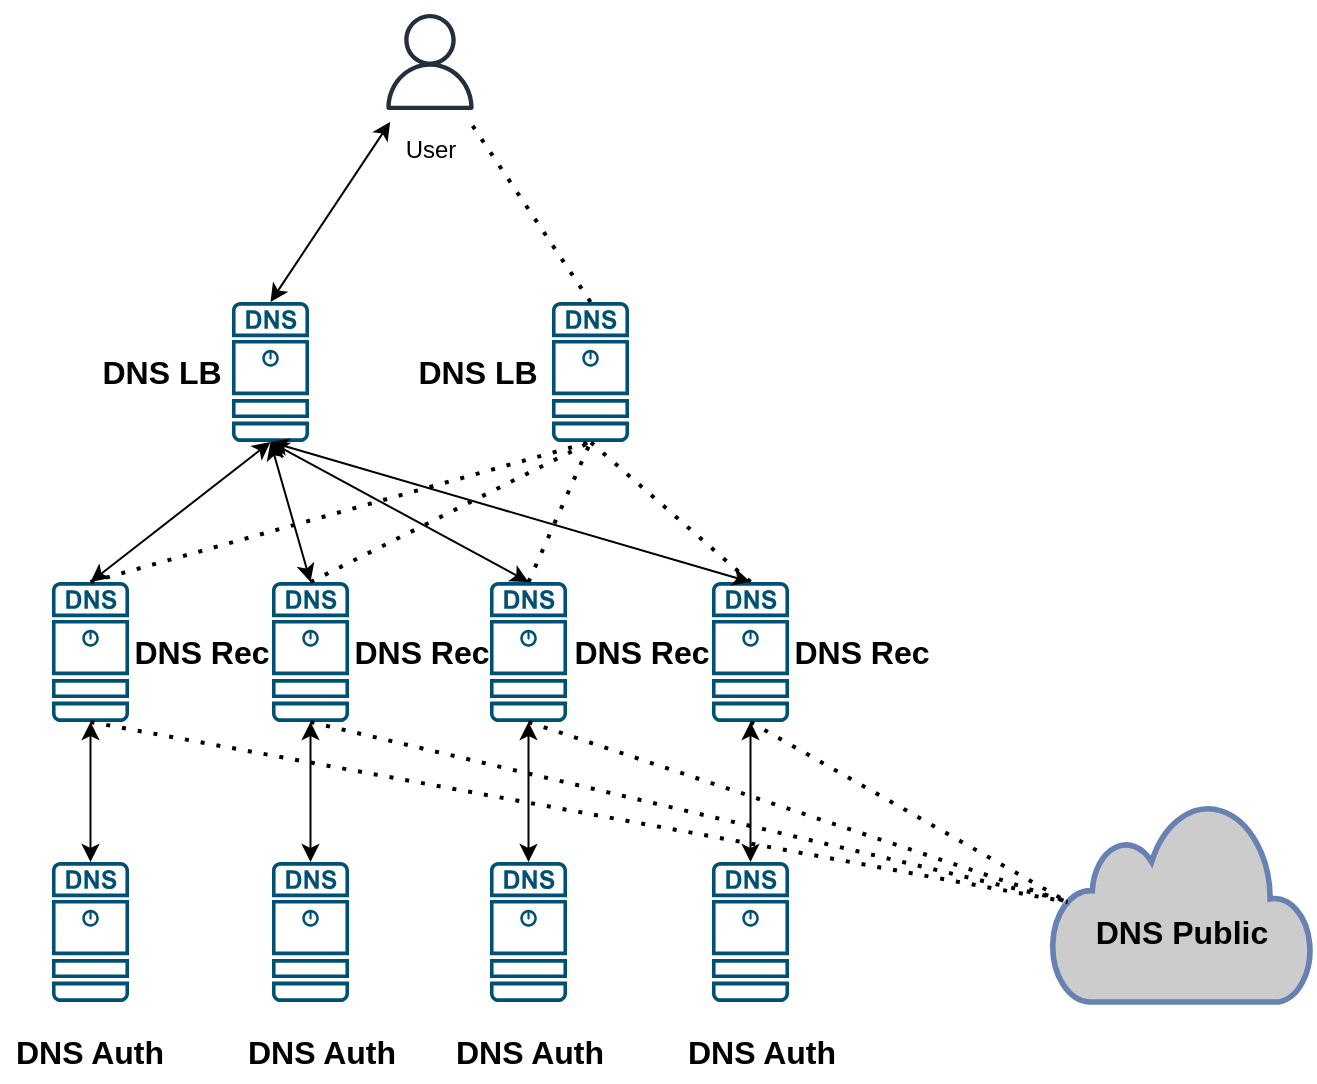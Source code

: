 <mxfile version="17.4.5" type="github">
  <diagram id="KG-ncFVcIKM-Q5nx2nMh" name="Page-1">
    <mxGraphModel dx="1422" dy="762" grid="1" gridSize="1000" guides="1" tooltips="1" connect="1" arrows="1" fold="1" page="1" pageScale="1" pageWidth="827" pageHeight="1169" background="#FFFFFF" math="0" shadow="0">
      <root>
        <mxCell id="0" />
        <mxCell id="1" parent="0" />
        <mxCell id="CbXlfN69gDpd6lxvSUWy-2" value="" style="html=1;outlineConnect=0;fillColor=#CCCCCC;strokeColor=#6881B3;gradientColor=none;gradientDirection=north;strokeWidth=2;shape=mxgraph.networks.cloud;fontColor=#ffffff;" vertex="1" parent="1">
          <mxGeometry x="630" y="430" width="130" height="100" as="geometry" />
        </mxCell>
        <mxCell id="CbXlfN69gDpd6lxvSUWy-3" value="User" style="sketch=0;outlineConnect=0;fontColor=default;gradientColor=none;strokeColor=#232F3E;fillColor=#ffffff;dashed=0;verticalLabelPosition=bottom;verticalAlign=top;align=center;fontSize=12;fontStyle=0;aspect=fixed;shape=mxgraph.aws4.resourceIcon;resIcon=mxgraph.aws4.user;labelBackgroundColor=#FFFFFF;html=1;" vertex="1" parent="1">
          <mxGeometry x="289" y="30" width="60" height="60" as="geometry" />
        </mxCell>
        <mxCell id="CbXlfN69gDpd6lxvSUWy-12" value="" style="sketch=0;points=[[0.015,0.015,0],[0.985,0.015,0],[0.985,0.985,0],[0.015,0.985,0],[0.25,0,0],[0.5,0,0],[0.75,0,0],[1,0.25,0],[1,0.5,0],[1,0.75,0],[0.75,1,0],[0.5,1,0],[0.25,1,0],[0,0.75,0],[0,0.5,0],[0,0.25,0]];verticalLabelPosition=bottom;html=1;verticalAlign=top;aspect=fixed;align=center;pointerEvents=1;shape=mxgraph.cisco19.dns_server;fillColor=#005073;strokeColor=none;labelBackgroundColor=none;fontSize=16;fontColor=default;" vertex="1" parent="1">
          <mxGeometry x="220" y="180" width="38.5" height="70" as="geometry" />
        </mxCell>
        <mxCell id="CbXlfN69gDpd6lxvSUWy-18" value="" style="sketch=0;points=[[0.015,0.015,0],[0.985,0.015,0],[0.985,0.985,0],[0.015,0.985,0],[0.25,0,0],[0.5,0,0],[0.75,0,0],[1,0.25,0],[1,0.5,0],[1,0.75,0],[0.75,1,0],[0.5,1,0],[0.25,1,0],[0,0.75,0],[0,0.5,0],[0,0.25,0]];verticalLabelPosition=bottom;html=1;verticalAlign=top;aspect=fixed;align=center;pointerEvents=1;shape=mxgraph.cisco19.dns_server;fillColor=#005073;strokeColor=none;labelBackgroundColor=none;fontSize=16;fontColor=default;" vertex="1" parent="1">
          <mxGeometry x="380" y="180" width="38.5" height="70" as="geometry" />
        </mxCell>
        <mxCell id="CbXlfN69gDpd6lxvSUWy-19" value="" style="sketch=0;points=[[0.015,0.015,0],[0.985,0.015,0],[0.985,0.985,0],[0.015,0.985,0],[0.25,0,0],[0.5,0,0],[0.75,0,0],[1,0.25,0],[1,0.5,0],[1,0.75,0],[0.75,1,0],[0.5,1,0],[0.25,1,0],[0,0.75,0],[0,0.5,0],[0,0.25,0]];verticalLabelPosition=bottom;html=1;verticalAlign=top;aspect=fixed;align=center;pointerEvents=1;shape=mxgraph.cisco19.dns_server;fillColor=#005073;strokeColor=none;labelBackgroundColor=none;fontSize=16;fontColor=default;" vertex="1" parent="1">
          <mxGeometry x="130" y="320" width="38.5" height="70" as="geometry" />
        </mxCell>
        <mxCell id="CbXlfN69gDpd6lxvSUWy-20" value="" style="sketch=0;points=[[0.015,0.015,0],[0.985,0.015,0],[0.985,0.985,0],[0.015,0.985,0],[0.25,0,0],[0.5,0,0],[0.75,0,0],[1,0.25,0],[1,0.5,0],[1,0.75,0],[0.75,1,0],[0.5,1,0],[0.25,1,0],[0,0.75,0],[0,0.5,0],[0,0.25,0]];verticalLabelPosition=bottom;html=1;verticalAlign=top;aspect=fixed;align=center;pointerEvents=1;shape=mxgraph.cisco19.dns_server;fillColor=#005073;strokeColor=none;labelBackgroundColor=none;fontSize=16;fontColor=default;" vertex="1" parent="1">
          <mxGeometry x="240" y="320" width="38.5" height="70" as="geometry" />
        </mxCell>
        <mxCell id="CbXlfN69gDpd6lxvSUWy-21" value="" style="sketch=0;points=[[0.015,0.015,0],[0.985,0.015,0],[0.985,0.985,0],[0.015,0.985,0],[0.25,0,0],[0.5,0,0],[0.75,0,0],[1,0.25,0],[1,0.5,0],[1,0.75,0],[0.75,1,0],[0.5,1,0],[0.25,1,0],[0,0.75,0],[0,0.5,0],[0,0.25,0]];verticalLabelPosition=bottom;html=1;verticalAlign=top;aspect=fixed;align=center;pointerEvents=1;shape=mxgraph.cisco19.dns_server;fillColor=#005073;strokeColor=none;labelBackgroundColor=none;fontSize=16;fontColor=default;" vertex="1" parent="1">
          <mxGeometry x="349" y="320" width="38.5" height="70" as="geometry" />
        </mxCell>
        <mxCell id="CbXlfN69gDpd6lxvSUWy-22" value="" style="sketch=0;points=[[0.015,0.015,0],[0.985,0.015,0],[0.985,0.985,0],[0.015,0.985,0],[0.25,0,0],[0.5,0,0],[0.75,0,0],[1,0.25,0],[1,0.5,0],[1,0.75,0],[0.75,1,0],[0.5,1,0],[0.25,1,0],[0,0.75,0],[0,0.5,0],[0,0.25,0]];verticalLabelPosition=bottom;html=1;verticalAlign=top;aspect=fixed;align=center;pointerEvents=1;shape=mxgraph.cisco19.dns_server;fillColor=#005073;strokeColor=none;labelBackgroundColor=none;fontSize=16;fontColor=default;" vertex="1" parent="1">
          <mxGeometry x="460" y="320" width="38.5" height="70" as="geometry" />
        </mxCell>
        <mxCell id="CbXlfN69gDpd6lxvSUWy-23" value="" style="sketch=0;points=[[0.015,0.015,0],[0.985,0.015,0],[0.985,0.985,0],[0.015,0.985,0],[0.25,0,0],[0.5,0,0],[0.75,0,0],[1,0.25,0],[1,0.5,0],[1,0.75,0],[0.75,1,0],[0.5,1,0],[0.25,1,0],[0,0.75,0],[0,0.5,0],[0,0.25,0]];verticalLabelPosition=bottom;html=1;verticalAlign=top;aspect=fixed;align=center;pointerEvents=1;shape=mxgraph.cisco19.dns_server;fillColor=#005073;strokeColor=none;labelBackgroundColor=none;fontSize=16;fontColor=default;" vertex="1" parent="1">
          <mxGeometry x="130" y="460" width="38.5" height="70" as="geometry" />
        </mxCell>
        <mxCell id="CbXlfN69gDpd6lxvSUWy-24" value="" style="sketch=0;points=[[0.015,0.015,0],[0.985,0.015,0],[0.985,0.985,0],[0.015,0.985,0],[0.25,0,0],[0.5,0,0],[0.75,0,0],[1,0.25,0],[1,0.5,0],[1,0.75,0],[0.75,1,0],[0.5,1,0],[0.25,1,0],[0,0.75,0],[0,0.5,0],[0,0.25,0]];verticalLabelPosition=bottom;html=1;verticalAlign=top;aspect=fixed;align=center;pointerEvents=1;shape=mxgraph.cisco19.dns_server;fillColor=#005073;strokeColor=none;labelBackgroundColor=none;fontSize=16;fontColor=default;" vertex="1" parent="1">
          <mxGeometry x="240" y="460" width="38.5" height="70" as="geometry" />
        </mxCell>
        <mxCell id="CbXlfN69gDpd6lxvSUWy-25" value="" style="sketch=0;points=[[0.015,0.015,0],[0.985,0.015,0],[0.985,0.985,0],[0.015,0.985,0],[0.25,0,0],[0.5,0,0],[0.75,0,0],[1,0.25,0],[1,0.5,0],[1,0.75,0],[0.75,1,0],[0.5,1,0],[0.25,1,0],[0,0.75,0],[0,0.5,0],[0,0.25,0]];verticalLabelPosition=bottom;html=1;verticalAlign=top;aspect=fixed;align=center;pointerEvents=1;shape=mxgraph.cisco19.dns_server;fillColor=#005073;strokeColor=none;labelBackgroundColor=none;fontSize=16;fontColor=default;" vertex="1" parent="1">
          <mxGeometry x="349" y="460" width="38.5" height="70" as="geometry" />
        </mxCell>
        <mxCell id="CbXlfN69gDpd6lxvSUWy-26" value="" style="sketch=0;points=[[0.015,0.015,0],[0.985,0.015,0],[0.985,0.985,0],[0.015,0.985,0],[0.25,0,0],[0.5,0,0],[0.75,0,0],[1,0.25,0],[1,0.5,0],[1,0.75,0],[0.75,1,0],[0.5,1,0],[0.25,1,0],[0,0.75,0],[0,0.5,0],[0,0.25,0]];verticalLabelPosition=bottom;html=1;verticalAlign=top;aspect=fixed;align=center;pointerEvents=1;shape=mxgraph.cisco19.dns_server;fillColor=#005073;strokeColor=none;labelBackgroundColor=none;fontSize=16;fontColor=default;" vertex="1" parent="1">
          <mxGeometry x="460" y="460" width="38.5" height="70" as="geometry" />
        </mxCell>
        <mxCell id="CbXlfN69gDpd6lxvSUWy-27" value="" style="endArrow=classic;startArrow=classic;html=1;rounded=0;fontSize=16;fontColor=default;exitX=0.5;exitY=0;exitDx=0;exitDy=0;exitPerimeter=0;entryX=0.5;entryY=1;entryDx=0;entryDy=0;entryPerimeter=0;" edge="1" parent="1" source="CbXlfN69gDpd6lxvSUWy-19" target="CbXlfN69gDpd6lxvSUWy-12">
          <mxGeometry width="50" height="50" relative="1" as="geometry">
            <mxPoint x="170" y="300" as="sourcePoint" />
            <mxPoint x="220" y="250" as="targetPoint" />
          </mxGeometry>
        </mxCell>
        <mxCell id="CbXlfN69gDpd6lxvSUWy-28" value="" style="endArrow=classic;startArrow=classic;html=1;rounded=0;fontSize=16;fontColor=default;entryX=0.5;entryY=1;entryDx=0;entryDy=0;entryPerimeter=0;exitX=0.5;exitY=0;exitDx=0;exitDy=0;exitPerimeter=0;" edge="1" parent="1" source="CbXlfN69gDpd6lxvSUWy-20" target="CbXlfN69gDpd6lxvSUWy-12">
          <mxGeometry width="50" height="50" relative="1" as="geometry">
            <mxPoint x="270" y="310" as="sourcePoint" />
            <mxPoint x="320" y="260" as="targetPoint" />
          </mxGeometry>
        </mxCell>
        <mxCell id="CbXlfN69gDpd6lxvSUWy-29" value="" style="endArrow=classic;startArrow=classic;html=1;rounded=0;fontSize=16;fontColor=default;exitX=0.5;exitY=1;exitDx=0;exitDy=0;exitPerimeter=0;entryX=0.5;entryY=0;entryDx=0;entryDy=0;entryPerimeter=0;" edge="1" parent="1" source="CbXlfN69gDpd6lxvSUWy-12" target="CbXlfN69gDpd6lxvSUWy-21">
          <mxGeometry width="50" height="50" relative="1" as="geometry">
            <mxPoint x="270" y="310" as="sourcePoint" />
            <mxPoint x="320" y="260" as="targetPoint" />
          </mxGeometry>
        </mxCell>
        <mxCell id="CbXlfN69gDpd6lxvSUWy-30" value="" style="endArrow=classic;startArrow=classic;html=1;rounded=0;fontSize=16;fontColor=default;exitX=0.5;exitY=1;exitDx=0;exitDy=0;exitPerimeter=0;entryX=0.5;entryY=0;entryDx=0;entryDy=0;entryPerimeter=0;" edge="1" parent="1" source="CbXlfN69gDpd6lxvSUWy-12" target="CbXlfN69gDpd6lxvSUWy-22">
          <mxGeometry width="50" height="50" relative="1" as="geometry">
            <mxPoint x="270" y="310" as="sourcePoint" />
            <mxPoint x="320" y="260" as="targetPoint" />
          </mxGeometry>
        </mxCell>
        <mxCell id="CbXlfN69gDpd6lxvSUWy-31" value="" style="endArrow=none;dashed=1;html=1;dashPattern=1 3;strokeWidth=2;rounded=0;fontSize=16;fontColor=default;entryX=0.5;entryY=1;entryDx=0;entryDy=0;entryPerimeter=0;exitX=0.5;exitY=0;exitDx=0;exitDy=0;exitPerimeter=0;" edge="1" parent="1" source="CbXlfN69gDpd6lxvSUWy-19" target="CbXlfN69gDpd6lxvSUWy-18">
          <mxGeometry width="50" height="50" relative="1" as="geometry">
            <mxPoint x="270" y="310" as="sourcePoint" />
            <mxPoint x="320" y="260" as="targetPoint" />
          </mxGeometry>
        </mxCell>
        <mxCell id="CbXlfN69gDpd6lxvSUWy-32" value="" style="endArrow=none;dashed=1;html=1;dashPattern=1 3;strokeWidth=2;rounded=0;fontSize=16;fontColor=default;entryX=0.5;entryY=1;entryDx=0;entryDy=0;entryPerimeter=0;exitX=0.5;exitY=0;exitDx=0;exitDy=0;exitPerimeter=0;" edge="1" parent="1" source="CbXlfN69gDpd6lxvSUWy-20" target="CbXlfN69gDpd6lxvSUWy-18">
          <mxGeometry width="50" height="50" relative="1" as="geometry">
            <mxPoint x="270" y="310" as="sourcePoint" />
            <mxPoint x="320" y="260" as="targetPoint" />
          </mxGeometry>
        </mxCell>
        <mxCell id="CbXlfN69gDpd6lxvSUWy-33" value="" style="endArrow=none;dashed=1;html=1;dashPattern=1 3;strokeWidth=2;rounded=0;fontSize=16;fontColor=default;entryX=0.5;entryY=1;entryDx=0;entryDy=0;entryPerimeter=0;exitX=0.5;exitY=0;exitDx=0;exitDy=0;exitPerimeter=0;" edge="1" parent="1" source="CbXlfN69gDpd6lxvSUWy-21" target="CbXlfN69gDpd6lxvSUWy-18">
          <mxGeometry width="50" height="50" relative="1" as="geometry">
            <mxPoint x="270" y="310" as="sourcePoint" />
            <mxPoint x="320" y="260" as="targetPoint" />
          </mxGeometry>
        </mxCell>
        <mxCell id="CbXlfN69gDpd6lxvSUWy-34" value="" style="endArrow=none;dashed=1;html=1;dashPattern=1 3;strokeWidth=2;rounded=0;fontSize=16;fontColor=default;entryX=0.5;entryY=1;entryDx=0;entryDy=0;entryPerimeter=0;exitX=0.5;exitY=0;exitDx=0;exitDy=0;exitPerimeter=0;" edge="1" parent="1" source="CbXlfN69gDpd6lxvSUWy-22" target="CbXlfN69gDpd6lxvSUWy-18">
          <mxGeometry width="50" height="50" relative="1" as="geometry">
            <mxPoint x="270" y="310" as="sourcePoint" />
            <mxPoint x="320" y="260" as="targetPoint" />
          </mxGeometry>
        </mxCell>
        <mxCell id="CbXlfN69gDpd6lxvSUWy-35" value="" style="endArrow=classic;startArrow=classic;html=1;rounded=0;fontSize=16;fontColor=default;exitX=0.5;exitY=0;exitDx=0;exitDy=0;exitPerimeter=0;" edge="1" parent="1" source="CbXlfN69gDpd6lxvSUWy-12" target="CbXlfN69gDpd6lxvSUWy-3">
          <mxGeometry width="50" height="50" relative="1" as="geometry">
            <mxPoint x="270" y="310" as="sourcePoint" />
            <mxPoint x="320" y="260" as="targetPoint" />
          </mxGeometry>
        </mxCell>
        <mxCell id="CbXlfN69gDpd6lxvSUWy-36" value="" style="endArrow=none;dashed=1;html=1;dashPattern=1 3;strokeWidth=2;rounded=0;fontSize=16;fontColor=default;exitX=0.5;exitY=0;exitDx=0;exitDy=0;exitPerimeter=0;" edge="1" parent="1" source="CbXlfN69gDpd6lxvSUWy-18" target="CbXlfN69gDpd6lxvSUWy-3">
          <mxGeometry width="50" height="50" relative="1" as="geometry">
            <mxPoint x="270" y="310" as="sourcePoint" />
            <mxPoint x="320" y="260" as="targetPoint" />
          </mxGeometry>
        </mxCell>
        <mxCell id="CbXlfN69gDpd6lxvSUWy-37" value="" style="endArrow=classic;startArrow=classic;html=1;rounded=0;fontSize=16;fontColor=default;exitX=0.5;exitY=0;exitDx=0;exitDy=0;exitPerimeter=0;entryX=0.5;entryY=1;entryDx=0;entryDy=0;entryPerimeter=0;" edge="1" parent="1" source="CbXlfN69gDpd6lxvSUWy-23" target="CbXlfN69gDpd6lxvSUWy-19">
          <mxGeometry width="50" height="50" relative="1" as="geometry">
            <mxPoint x="270" y="310" as="sourcePoint" />
            <mxPoint x="320" y="260" as="targetPoint" />
          </mxGeometry>
        </mxCell>
        <mxCell id="CbXlfN69gDpd6lxvSUWy-38" value="" style="endArrow=classic;startArrow=classic;html=1;rounded=0;fontSize=16;fontColor=default;exitX=0.5;exitY=0;exitDx=0;exitDy=0;exitPerimeter=0;entryX=0.5;entryY=1;entryDx=0;entryDy=0;entryPerimeter=0;" edge="1" parent="1" source="CbXlfN69gDpd6lxvSUWy-24" target="CbXlfN69gDpd6lxvSUWy-20">
          <mxGeometry width="50" height="50" relative="1" as="geometry">
            <mxPoint x="270" y="310" as="sourcePoint" />
            <mxPoint x="320" y="260" as="targetPoint" />
          </mxGeometry>
        </mxCell>
        <mxCell id="CbXlfN69gDpd6lxvSUWy-39" value="" style="endArrow=classic;startArrow=classic;html=1;rounded=0;fontSize=16;fontColor=default;exitX=0.5;exitY=0;exitDx=0;exitDy=0;exitPerimeter=0;entryX=0.5;entryY=1;entryDx=0;entryDy=0;entryPerimeter=0;" edge="1" parent="1" source="CbXlfN69gDpd6lxvSUWy-25" target="CbXlfN69gDpd6lxvSUWy-21">
          <mxGeometry width="50" height="50" relative="1" as="geometry">
            <mxPoint x="270" y="310" as="sourcePoint" />
            <mxPoint x="320" y="260" as="targetPoint" />
          </mxGeometry>
        </mxCell>
        <mxCell id="CbXlfN69gDpd6lxvSUWy-40" value="" style="endArrow=classic;startArrow=classic;html=1;rounded=0;fontSize=16;fontColor=default;exitX=0.5;exitY=0;exitDx=0;exitDy=0;exitPerimeter=0;entryX=0.5;entryY=1;entryDx=0;entryDy=0;entryPerimeter=0;" edge="1" parent="1" source="CbXlfN69gDpd6lxvSUWy-26" target="CbXlfN69gDpd6lxvSUWy-22">
          <mxGeometry width="50" height="50" relative="1" as="geometry">
            <mxPoint x="270" y="310" as="sourcePoint" />
            <mxPoint x="320" y="260" as="targetPoint" />
          </mxGeometry>
        </mxCell>
        <mxCell id="CbXlfN69gDpd6lxvSUWy-41" value="" style="endArrow=none;dashed=1;html=1;dashPattern=1 3;strokeWidth=2;rounded=0;fontSize=16;fontColor=default;exitX=0.5;exitY=1;exitDx=0;exitDy=0;exitPerimeter=0;entryX=0.06;entryY=0.5;entryDx=0;entryDy=0;entryPerimeter=0;" edge="1" parent="1" source="CbXlfN69gDpd6lxvSUWy-19" target="CbXlfN69gDpd6lxvSUWy-2">
          <mxGeometry width="50" height="50" relative="1" as="geometry">
            <mxPoint x="270" y="310" as="sourcePoint" />
            <mxPoint x="320" y="260" as="targetPoint" />
          </mxGeometry>
        </mxCell>
        <mxCell id="CbXlfN69gDpd6lxvSUWy-42" value="" style="endArrow=none;dashed=1;html=1;dashPattern=1 3;strokeWidth=2;rounded=0;fontSize=16;fontColor=default;exitX=0.5;exitY=1;exitDx=0;exitDy=0;exitPerimeter=0;" edge="1" parent="1" source="CbXlfN69gDpd6lxvSUWy-20">
          <mxGeometry width="50" height="50" relative="1" as="geometry">
            <mxPoint x="270" y="310" as="sourcePoint" />
            <mxPoint x="640" y="480" as="targetPoint" />
          </mxGeometry>
        </mxCell>
        <mxCell id="CbXlfN69gDpd6lxvSUWy-44" value="" style="endArrow=none;dashed=1;html=1;dashPattern=1 3;strokeWidth=2;rounded=0;fontSize=16;fontColor=default;exitX=0.5;exitY=1;exitDx=0;exitDy=0;exitPerimeter=0;entryX=0.06;entryY=0.5;entryDx=0;entryDy=0;entryPerimeter=0;" edge="1" parent="1" source="CbXlfN69gDpd6lxvSUWy-21" target="CbXlfN69gDpd6lxvSUWy-2">
          <mxGeometry width="50" height="50" relative="1" as="geometry">
            <mxPoint x="270" y="310" as="sourcePoint" />
            <mxPoint x="320" y="260" as="targetPoint" />
          </mxGeometry>
        </mxCell>
        <mxCell id="CbXlfN69gDpd6lxvSUWy-45" value="" style="endArrow=none;dashed=1;html=1;dashPattern=1 3;strokeWidth=2;rounded=0;fontSize=16;fontColor=default;exitX=0.5;exitY=1;exitDx=0;exitDy=0;exitPerimeter=0;entryX=0.06;entryY=0.5;entryDx=0;entryDy=0;entryPerimeter=0;" edge="1" parent="1" source="CbXlfN69gDpd6lxvSUWy-22" target="CbXlfN69gDpd6lxvSUWy-2">
          <mxGeometry width="50" height="50" relative="1" as="geometry">
            <mxPoint x="270" y="310" as="sourcePoint" />
            <mxPoint x="320" y="260" as="targetPoint" />
          </mxGeometry>
        </mxCell>
        <mxCell id="CbXlfN69gDpd6lxvSUWy-46" value="DNS Public" style="text;html=1;strokeColor=none;fillColor=none;align=center;verticalAlign=middle;whiteSpace=wrap;rounded=0;labelBackgroundColor=none;fontSize=16;fontColor=default;fontStyle=1" vertex="1" parent="1">
          <mxGeometry x="650" y="480" width="90" height="30" as="geometry" />
        </mxCell>
        <mxCell id="CbXlfN69gDpd6lxvSUWy-47" value="DNS Auth" style="text;html=1;strokeColor=none;fillColor=none;align=center;verticalAlign=middle;whiteSpace=wrap;rounded=0;labelBackgroundColor=none;fontSize=16;fontColor=default;fontStyle=1" vertex="1" parent="1">
          <mxGeometry x="440" y="540" width="90" height="30" as="geometry" />
        </mxCell>
        <mxCell id="CbXlfN69gDpd6lxvSUWy-48" value="DNS Auth" style="text;html=1;strokeColor=none;fillColor=none;align=center;verticalAlign=middle;whiteSpace=wrap;rounded=0;labelBackgroundColor=none;fontSize=16;fontColor=default;fontStyle=1" vertex="1" parent="1">
          <mxGeometry x="324" y="540" width="90" height="30" as="geometry" />
        </mxCell>
        <mxCell id="CbXlfN69gDpd6lxvSUWy-49" value="DNS Auth" style="text;html=1;strokeColor=none;fillColor=none;align=center;verticalAlign=middle;whiteSpace=wrap;rounded=0;labelBackgroundColor=none;fontSize=16;fontColor=default;fontStyle=1" vertex="1" parent="1">
          <mxGeometry x="220" y="540" width="90" height="30" as="geometry" />
        </mxCell>
        <mxCell id="CbXlfN69gDpd6lxvSUWy-50" value="DNS Auth" style="text;html=1;strokeColor=none;fillColor=none;align=center;verticalAlign=middle;whiteSpace=wrap;rounded=0;labelBackgroundColor=none;fontSize=16;fontColor=default;fontStyle=1" vertex="1" parent="1">
          <mxGeometry x="104.25" y="540" width="90" height="30" as="geometry" />
        </mxCell>
        <mxCell id="CbXlfN69gDpd6lxvSUWy-51" value="DNS Rec" style="text;html=1;strokeColor=none;fillColor=none;align=center;verticalAlign=middle;whiteSpace=wrap;rounded=0;labelBackgroundColor=none;fontSize=16;fontColor=default;fontStyle=1" vertex="1" parent="1">
          <mxGeometry x="160" y="340" width="90" height="30" as="geometry" />
        </mxCell>
        <mxCell id="CbXlfN69gDpd6lxvSUWy-52" value="DNS Rec" style="text;html=1;strokeColor=none;fillColor=none;align=center;verticalAlign=middle;whiteSpace=wrap;rounded=0;labelBackgroundColor=none;fontSize=16;fontColor=default;fontStyle=1" vertex="1" parent="1">
          <mxGeometry x="270" y="340" width="90" height="30" as="geometry" />
        </mxCell>
        <mxCell id="CbXlfN69gDpd6lxvSUWy-53" value="DNS Rec" style="text;html=1;strokeColor=none;fillColor=none;align=center;verticalAlign=middle;whiteSpace=wrap;rounded=0;labelBackgroundColor=none;fontSize=16;fontColor=default;fontStyle=1" vertex="1" parent="1">
          <mxGeometry x="380" y="340" width="90" height="30" as="geometry" />
        </mxCell>
        <mxCell id="CbXlfN69gDpd6lxvSUWy-54" value="DNS Rec" style="text;html=1;strokeColor=none;fillColor=none;align=center;verticalAlign=middle;whiteSpace=wrap;rounded=0;labelBackgroundColor=none;fontSize=16;fontColor=default;fontStyle=1" vertex="1" parent="1">
          <mxGeometry x="490" y="340" width="90" height="30" as="geometry" />
        </mxCell>
        <mxCell id="CbXlfN69gDpd6lxvSUWy-55" value="DNS LB" style="text;html=1;strokeColor=none;fillColor=none;align=center;verticalAlign=middle;whiteSpace=wrap;rounded=0;labelBackgroundColor=none;fontSize=16;fontColor=default;fontStyle=1" vertex="1" parent="1">
          <mxGeometry x="140" y="200" width="90" height="30" as="geometry" />
        </mxCell>
        <mxCell id="CbXlfN69gDpd6lxvSUWy-56" value="DNS LB" style="text;html=1;strokeColor=none;fillColor=none;align=center;verticalAlign=middle;whiteSpace=wrap;rounded=0;labelBackgroundColor=none;fontSize=16;fontColor=default;fontStyle=1" vertex="1" parent="1">
          <mxGeometry x="297.5" y="200" width="90" height="30" as="geometry" />
        </mxCell>
      </root>
    </mxGraphModel>
  </diagram>
</mxfile>
